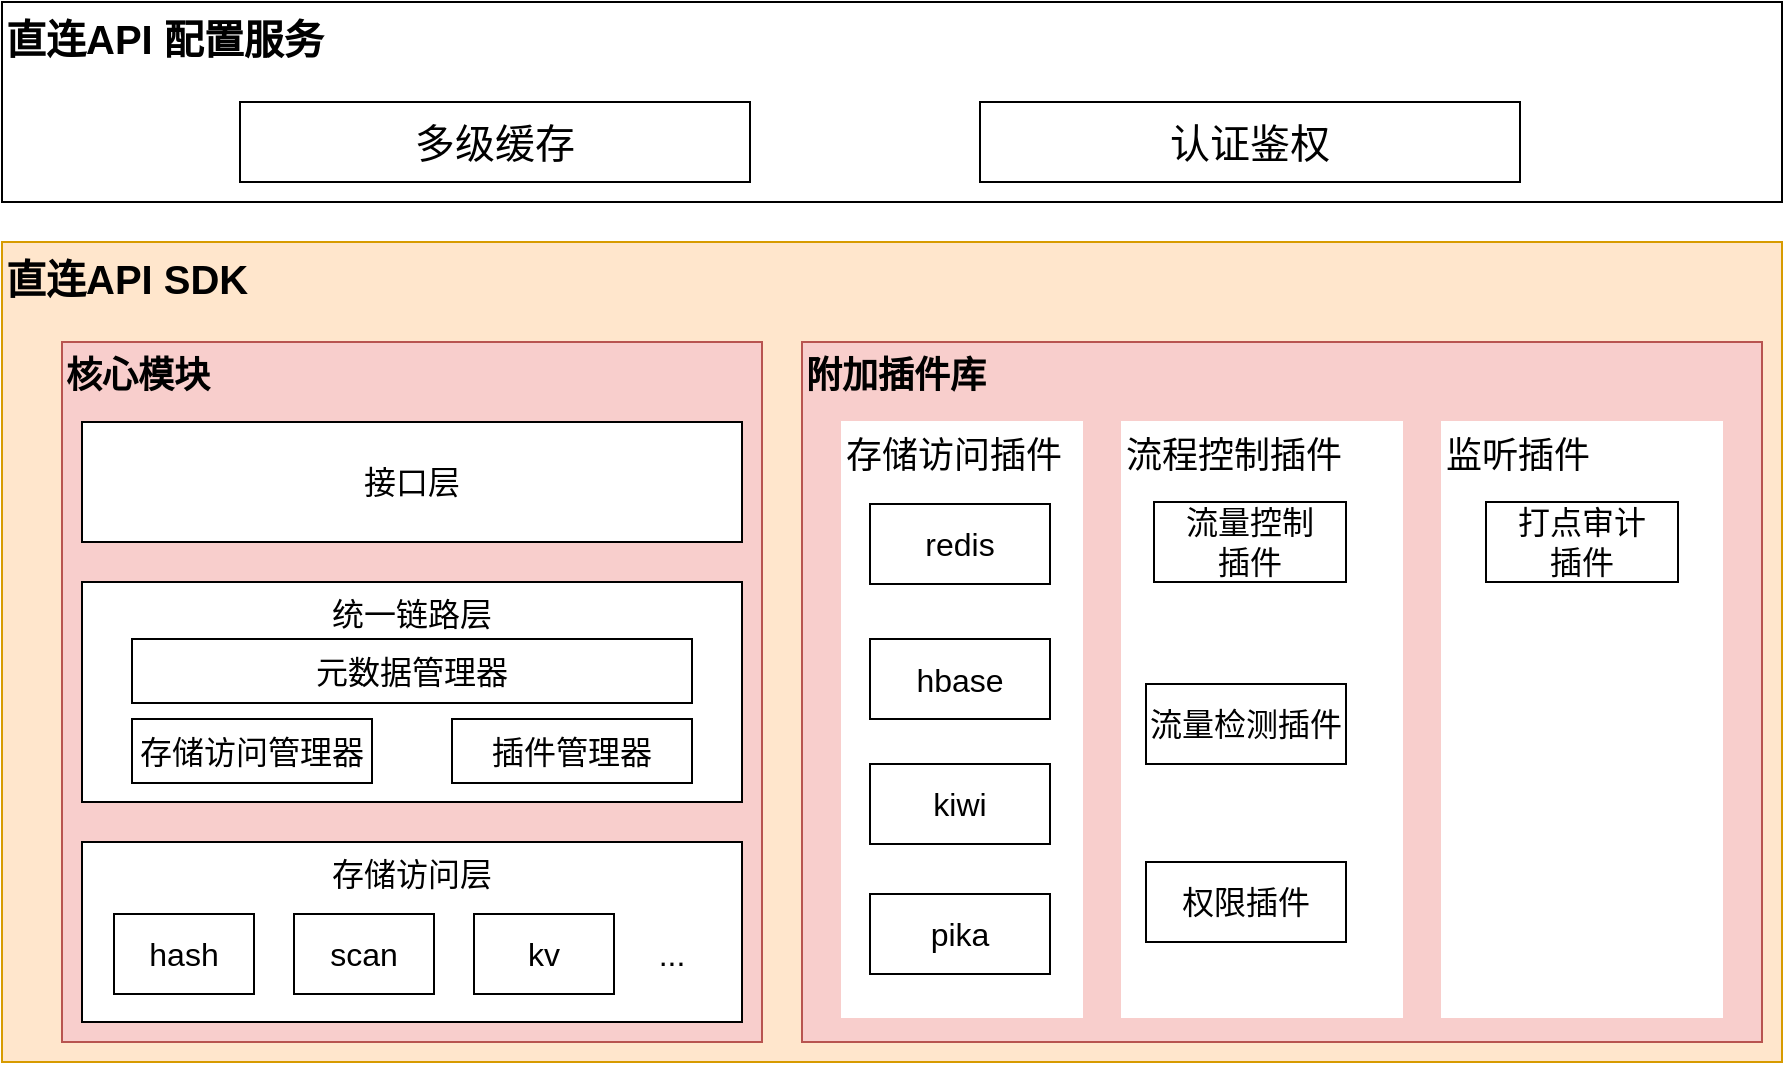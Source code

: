 <mxfile version="17.4.5" type="github">
  <diagram id="GQeWL2nTSIG87tDZNMUT" name="Page-1">
    <mxGraphModel dx="1278" dy="747" grid="1" gridSize="10" guides="1" tooltips="1" connect="1" arrows="1" fold="1" page="1" pageScale="1" pageWidth="827" pageHeight="1169" math="0" shadow="0">
      <root>
        <mxCell id="0" />
        <mxCell id="1" parent="0" />
        <mxCell id="g6kbwPgoMr0WFrOHUzp--1" value="&lt;font style=&quot;font-size: 20px&quot;&gt;&lt;b&gt;直连API SDK&lt;/b&gt;&lt;/font&gt;" style="rounded=0;whiteSpace=wrap;html=1;verticalAlign=top;align=left;fillColor=#ffe6cc;strokeColor=#d79b00;" vertex="1" parent="1">
          <mxGeometry x="40" y="250" width="890" height="410" as="geometry" />
        </mxCell>
        <mxCell id="KhDFo-M1c330gRiOqBZQ-3" value="附加插件库" style="rounded=0;whiteSpace=wrap;html=1;verticalAlign=top;align=left;fontSize=18;fontStyle=1;fillColor=#f8cecc;strokeColor=#b85450;" parent="1" vertex="1">
          <mxGeometry x="440" y="300" width="480" height="350" as="geometry" />
        </mxCell>
        <mxCell id="KhDFo-M1c330gRiOqBZQ-4" value="核心模块" style="rounded=0;whiteSpace=wrap;html=1;verticalAlign=top;align=left;fontSize=18;fontStyle=1;fillColor=#f8cecc;strokeColor=#b85450;" parent="1" vertex="1">
          <mxGeometry x="70" y="300" width="350" height="350" as="geometry" />
        </mxCell>
        <mxCell id="KhDFo-M1c330gRiOqBZQ-5" value="统一链路层" style="rounded=0;whiteSpace=wrap;html=1;verticalAlign=top;fontSize=16;" parent="1" vertex="1">
          <mxGeometry x="80" y="420" width="330" height="110" as="geometry" />
        </mxCell>
        <mxCell id="KhDFo-M1c330gRiOqBZQ-6" value="存储访问层" style="rounded=0;whiteSpace=wrap;html=1;fontSize=16;verticalAlign=top;" parent="1" vertex="1">
          <mxGeometry x="80" y="550" width="330" height="90" as="geometry" />
        </mxCell>
        <mxCell id="KhDFo-M1c330gRiOqBZQ-7" value="存储访问管理器" style="rounded=0;whiteSpace=wrap;html=1;fontSize=16;" parent="1" vertex="1">
          <mxGeometry x="105" y="488.5" width="120" height="32" as="geometry" />
        </mxCell>
        <mxCell id="KhDFo-M1c330gRiOqBZQ-11" value="接口层" style="rounded=0;whiteSpace=wrap;html=1;fontSize=16;" parent="1" vertex="1">
          <mxGeometry x="80" y="340" width="330" height="60" as="geometry" />
        </mxCell>
        <mxCell id="caog0tyJu0MzEItGIJM4-1" value="hash" style="rounded=0;whiteSpace=wrap;html=1;fontSize=16;" parent="1" vertex="1">
          <mxGeometry x="96" y="586" width="70" height="40" as="geometry" />
        </mxCell>
        <mxCell id="caog0tyJu0MzEItGIJM4-2" value="scan" style="rounded=0;whiteSpace=wrap;html=1;fontSize=16;" parent="1" vertex="1">
          <mxGeometry x="186" y="586" width="70" height="40" as="geometry" />
        </mxCell>
        <mxCell id="caog0tyJu0MzEItGIJM4-3" value="kv" style="rounded=0;whiteSpace=wrap;html=1;fontSize=16;" parent="1" vertex="1">
          <mxGeometry x="276" y="586" width="70" height="40" as="geometry" />
        </mxCell>
        <mxCell id="caog0tyJu0MzEItGIJM4-4" value="..." style="rounded=0;whiteSpace=wrap;html=1;fontSize=16;strokeColor=#FFFFFF;" parent="1" vertex="1">
          <mxGeometry x="350" y="586" width="50" height="40" as="geometry" />
        </mxCell>
        <mxCell id="caog0tyJu0MzEItGIJM4-6" value="流程控制插件" style="rounded=0;whiteSpace=wrap;html=1;fontSize=18;strokeColor=#FFFFFF;verticalAlign=top;align=left;" parent="1" vertex="1">
          <mxGeometry x="600" y="340" width="140" height="297.5" as="geometry" />
        </mxCell>
        <mxCell id="KhDFo-M1c330gRiOqBZQ-16" value="权限插件" style="rounded=0;whiteSpace=wrap;html=1;fontSize=16;" parent="1" vertex="1">
          <mxGeometry x="612" y="560" width="100" height="40" as="geometry" />
        </mxCell>
        <mxCell id="KhDFo-M1c330gRiOqBZQ-20" value="流量检测插件" style="rounded=0;whiteSpace=wrap;html=1;fontSize=16;" parent="1" vertex="1">
          <mxGeometry x="612" y="471" width="100" height="40" as="geometry" />
        </mxCell>
        <mxCell id="caog0tyJu0MzEItGIJM4-9" value="存储访问插件" style="rounded=0;whiteSpace=wrap;html=1;fontSize=18;strokeColor=#FFFFFF;verticalAlign=top;align=left;" parent="1" vertex="1">
          <mxGeometry x="460" y="340" width="120" height="297.5" as="geometry" />
        </mxCell>
        <mxCell id="KhDFo-M1c330gRiOqBZQ-12" value="redis" style="rounded=0;whiteSpace=wrap;html=1;fontSize=16;" parent="1" vertex="1">
          <mxGeometry x="474" y="381" width="90" height="40" as="geometry" />
        </mxCell>
        <mxCell id="KhDFo-M1c330gRiOqBZQ-13" value="hbase" style="rounded=0;whiteSpace=wrap;html=1;fontSize=16;" parent="1" vertex="1">
          <mxGeometry x="474" y="448.5" width="90" height="40" as="geometry" />
        </mxCell>
        <mxCell id="KhDFo-M1c330gRiOqBZQ-14" value="kiwi" style="rounded=0;whiteSpace=wrap;html=1;fontSize=16;" parent="1" vertex="1">
          <mxGeometry x="474" y="511" width="90" height="40" as="geometry" />
        </mxCell>
        <mxCell id="KhDFo-M1c330gRiOqBZQ-15" value="pika" style="rounded=0;whiteSpace=wrap;html=1;fontSize=16;" parent="1" vertex="1">
          <mxGeometry x="474" y="576" width="90" height="40" as="geometry" />
        </mxCell>
        <mxCell id="caog0tyJu0MzEItGIJM4-10" value="插件管理器" style="rounded=0;whiteSpace=wrap;html=1;fontSize=16;" parent="1" vertex="1">
          <mxGeometry x="265" y="488.5" width="120" height="32" as="geometry" />
        </mxCell>
        <mxCell id="CGGrDUPs-Wo5I1myl7fO-1" value="元数据管理器" style="rounded=0;whiteSpace=wrap;html=1;fontSize=16;" parent="1" vertex="1">
          <mxGeometry x="105" y="448.5" width="280" height="32" as="geometry" />
        </mxCell>
        <mxCell id="CGGrDUPs-Wo5I1myl7fO-2" value="监听插件" style="rounded=0;whiteSpace=wrap;html=1;fontSize=18;strokeColor=#FFFFFF;verticalAlign=top;align=left;" parent="1" vertex="1">
          <mxGeometry x="760" y="340" width="140" height="297.5" as="geometry" />
        </mxCell>
        <mxCell id="KhDFo-M1c330gRiOqBZQ-17" value="流量控制&lt;br&gt;插件" style="rounded=0;whiteSpace=wrap;html=1;fontSize=16;" parent="1" vertex="1">
          <mxGeometry x="616" y="380" width="96" height="40" as="geometry" />
        </mxCell>
        <mxCell id="caog0tyJu0MzEItGIJM4-5" value="打点审计&lt;br&gt;插件" style="rounded=0;whiteSpace=wrap;html=1;fontSize=16;" parent="1" vertex="1">
          <mxGeometry x="782" y="380" width="96" height="40" as="geometry" />
        </mxCell>
        <mxCell id="g6kbwPgoMr0WFrOHUzp--2" value="&lt;b&gt;直连API 配置服务&lt;/b&gt;" style="rounded=0;whiteSpace=wrap;html=1;fontSize=20;verticalAlign=top;align=left;" vertex="1" parent="1">
          <mxGeometry x="40" y="130" width="890" height="100" as="geometry" />
        </mxCell>
        <mxCell id="g6kbwPgoMr0WFrOHUzp--3" value="多级缓存" style="rounded=0;whiteSpace=wrap;html=1;fontSize=20;" vertex="1" parent="1">
          <mxGeometry x="159" y="180" width="255" height="40" as="geometry" />
        </mxCell>
        <mxCell id="g6kbwPgoMr0WFrOHUzp--4" value="认证鉴权" style="rounded=0;whiteSpace=wrap;html=1;fontSize=20;" vertex="1" parent="1">
          <mxGeometry x="529" y="180" width="270" height="40" as="geometry" />
        </mxCell>
      </root>
    </mxGraphModel>
  </diagram>
</mxfile>
